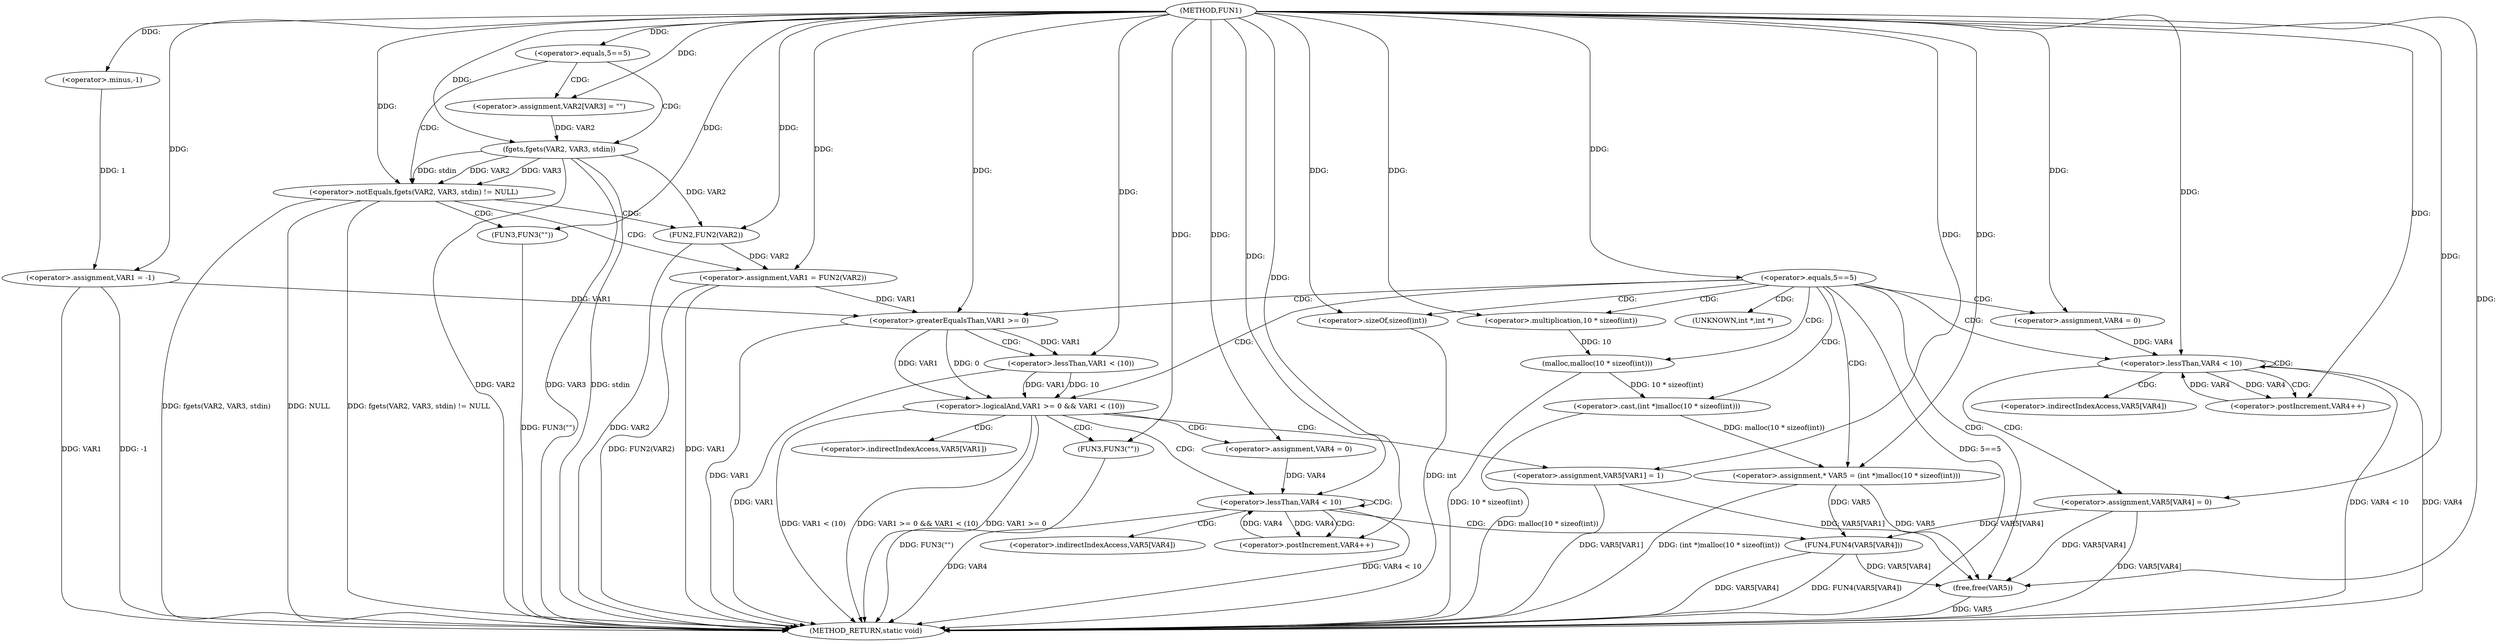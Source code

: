 digraph FUN1 {  
"1000100" [label = "(METHOD,FUN1)" ]
"1000199" [label = "(METHOD_RETURN,static void)" ]
"1000103" [label = "(<operator>.assignment,VAR1 = -1)" ]
"1000105" [label = "(<operator>.minus,-1)" ]
"1000108" [label = "(<operator>.equals,5==5)" ]
"1000114" [label = "(<operator>.assignment,VAR2[VAR3] = \"\")" ]
"1000118" [label = "(<operator>.notEquals,fgets(VAR2, VAR3, stdin) != NULL)" ]
"1000119" [label = "(fgets,fgets(VAR2, VAR3, stdin))" ]
"1000125" [label = "(<operator>.assignment,VAR1 = FUN2(VAR2))" ]
"1000127" [label = "(FUN2,FUN2(VAR2))" ]
"1000131" [label = "(FUN3,FUN3(\"\"))" ]
"1000134" [label = "(<operator>.equals,5==5)" ]
"1000141" [label = "(<operator>.assignment,* VAR5 = (int *)malloc(10 * sizeof(int)))" ]
"1000143" [label = "(<operator>.cast,(int *)malloc(10 * sizeof(int)))" ]
"1000145" [label = "(malloc,malloc(10 * sizeof(int)))" ]
"1000146" [label = "(<operator>.multiplication,10 * sizeof(int))" ]
"1000148" [label = "(<operator>.sizeOf,sizeof(int))" ]
"1000151" [label = "(<operator>.assignment,VAR4 = 0)" ]
"1000154" [label = "(<operator>.lessThan,VAR4 < 10)" ]
"1000157" [label = "(<operator>.postIncrement,VAR4++)" ]
"1000160" [label = "(<operator>.assignment,VAR5[VAR4] = 0)" ]
"1000166" [label = "(<operator>.logicalAnd,VAR1 >= 0 && VAR1 < (10))" ]
"1000167" [label = "(<operator>.greaterEqualsThan,VAR1 >= 0)" ]
"1000170" [label = "(<operator>.lessThan,VAR1 < (10))" ]
"1000174" [label = "(<operator>.assignment,VAR5[VAR1] = 1)" ]
"1000180" [label = "(<operator>.assignment,VAR4 = 0)" ]
"1000183" [label = "(<operator>.lessThan,VAR4 < 10)" ]
"1000186" [label = "(<operator>.postIncrement,VAR4++)" ]
"1000189" [label = "(FUN4,FUN4(VAR5[VAR4]))" ]
"1000195" [label = "(FUN3,FUN3(\"\"))" ]
"1000197" [label = "(free,free(VAR5))" ]
"1000144" [label = "(UNKNOWN,int *,int *)" ]
"1000161" [label = "(<operator>.indirectIndexAccess,VAR5[VAR4])" ]
"1000175" [label = "(<operator>.indirectIndexAccess,VAR5[VAR1])" ]
"1000190" [label = "(<operator>.indirectIndexAccess,VAR5[VAR4])" ]
  "1000189" -> "1000199"  [ label = "DDG: VAR5[VAR4]"] 
  "1000103" -> "1000199"  [ label = "DDG: VAR1"] 
  "1000103" -> "1000199"  [ label = "DDG: -1"] 
  "1000125" -> "1000199"  [ label = "DDG: FUN2(VAR2)"] 
  "1000118" -> "1000199"  [ label = "DDG: fgets(VAR2, VAR3, stdin) != NULL"] 
  "1000154" -> "1000199"  [ label = "DDG: VAR4 < 10"] 
  "1000119" -> "1000199"  [ label = "DDG: VAR2"] 
  "1000166" -> "1000199"  [ label = "DDG: VAR1 < (10)"] 
  "1000127" -> "1000199"  [ label = "DDG: VAR2"] 
  "1000118" -> "1000199"  [ label = "DDG: fgets(VAR2, VAR3, stdin)"] 
  "1000145" -> "1000199"  [ label = "DDG: 10 * sizeof(int)"] 
  "1000167" -> "1000199"  [ label = "DDG: VAR1"] 
  "1000125" -> "1000199"  [ label = "DDG: VAR1"] 
  "1000189" -> "1000199"  [ label = "DDG: FUN4(VAR5[VAR4])"] 
  "1000118" -> "1000199"  [ label = "DDG: NULL"] 
  "1000166" -> "1000199"  [ label = "DDG: VAR1 >= 0 && VAR1 < (10)"] 
  "1000195" -> "1000199"  [ label = "DDG: FUN3(\"\")"] 
  "1000183" -> "1000199"  [ label = "DDG: VAR4"] 
  "1000154" -> "1000199"  [ label = "DDG: VAR4"] 
  "1000166" -> "1000199"  [ label = "DDG: VAR1 >= 0"] 
  "1000134" -> "1000199"  [ label = "DDG: 5==5"] 
  "1000119" -> "1000199"  [ label = "DDG: VAR3"] 
  "1000148" -> "1000199"  [ label = "DDG: int"] 
  "1000141" -> "1000199"  [ label = "DDG: (int *)malloc(10 * sizeof(int))"] 
  "1000119" -> "1000199"  [ label = "DDG: stdin"] 
  "1000143" -> "1000199"  [ label = "DDG: malloc(10 * sizeof(int))"] 
  "1000170" -> "1000199"  [ label = "DDG: VAR1"] 
  "1000160" -> "1000199"  [ label = "DDG: VAR5[VAR4]"] 
  "1000183" -> "1000199"  [ label = "DDG: VAR4 < 10"] 
  "1000174" -> "1000199"  [ label = "DDG: VAR5[VAR1]"] 
  "1000131" -> "1000199"  [ label = "DDG: FUN3(\"\")"] 
  "1000197" -> "1000199"  [ label = "DDG: VAR5"] 
  "1000105" -> "1000103"  [ label = "DDG: 1"] 
  "1000100" -> "1000103"  [ label = "DDG: "] 
  "1000100" -> "1000105"  [ label = "DDG: "] 
  "1000100" -> "1000108"  [ label = "DDG: "] 
  "1000100" -> "1000114"  [ label = "DDG: "] 
  "1000119" -> "1000118"  [ label = "DDG: VAR2"] 
  "1000119" -> "1000118"  [ label = "DDG: VAR3"] 
  "1000119" -> "1000118"  [ label = "DDG: stdin"] 
  "1000114" -> "1000119"  [ label = "DDG: VAR2"] 
  "1000100" -> "1000119"  [ label = "DDG: "] 
  "1000100" -> "1000118"  [ label = "DDG: "] 
  "1000127" -> "1000125"  [ label = "DDG: VAR2"] 
  "1000100" -> "1000125"  [ label = "DDG: "] 
  "1000119" -> "1000127"  [ label = "DDG: VAR2"] 
  "1000100" -> "1000127"  [ label = "DDG: "] 
  "1000100" -> "1000131"  [ label = "DDG: "] 
  "1000100" -> "1000134"  [ label = "DDG: "] 
  "1000143" -> "1000141"  [ label = "DDG: malloc(10 * sizeof(int))"] 
  "1000100" -> "1000141"  [ label = "DDG: "] 
  "1000145" -> "1000143"  [ label = "DDG: 10 * sizeof(int)"] 
  "1000146" -> "1000145"  [ label = "DDG: 10"] 
  "1000100" -> "1000146"  [ label = "DDG: "] 
  "1000100" -> "1000148"  [ label = "DDG: "] 
  "1000100" -> "1000151"  [ label = "DDG: "] 
  "1000151" -> "1000154"  [ label = "DDG: VAR4"] 
  "1000157" -> "1000154"  [ label = "DDG: VAR4"] 
  "1000100" -> "1000154"  [ label = "DDG: "] 
  "1000154" -> "1000157"  [ label = "DDG: VAR4"] 
  "1000100" -> "1000157"  [ label = "DDG: "] 
  "1000100" -> "1000160"  [ label = "DDG: "] 
  "1000167" -> "1000166"  [ label = "DDG: VAR1"] 
  "1000167" -> "1000166"  [ label = "DDG: 0"] 
  "1000125" -> "1000167"  [ label = "DDG: VAR1"] 
  "1000103" -> "1000167"  [ label = "DDG: VAR1"] 
  "1000100" -> "1000167"  [ label = "DDG: "] 
  "1000170" -> "1000166"  [ label = "DDG: VAR1"] 
  "1000170" -> "1000166"  [ label = "DDG: 10"] 
  "1000167" -> "1000170"  [ label = "DDG: VAR1"] 
  "1000100" -> "1000170"  [ label = "DDG: "] 
  "1000100" -> "1000174"  [ label = "DDG: "] 
  "1000100" -> "1000180"  [ label = "DDG: "] 
  "1000186" -> "1000183"  [ label = "DDG: VAR4"] 
  "1000180" -> "1000183"  [ label = "DDG: VAR4"] 
  "1000100" -> "1000183"  [ label = "DDG: "] 
  "1000183" -> "1000186"  [ label = "DDG: VAR4"] 
  "1000100" -> "1000186"  [ label = "DDG: "] 
  "1000141" -> "1000189"  [ label = "DDG: VAR5"] 
  "1000160" -> "1000189"  [ label = "DDG: VAR5[VAR4]"] 
  "1000100" -> "1000195"  [ label = "DDG: "] 
  "1000141" -> "1000197"  [ label = "DDG: VAR5"] 
  "1000189" -> "1000197"  [ label = "DDG: VAR5[VAR4]"] 
  "1000160" -> "1000197"  [ label = "DDG: VAR5[VAR4]"] 
  "1000174" -> "1000197"  [ label = "DDG: VAR5[VAR1]"] 
  "1000100" -> "1000197"  [ label = "DDG: "] 
  "1000108" -> "1000119"  [ label = "CDG: "] 
  "1000108" -> "1000114"  [ label = "CDG: "] 
  "1000108" -> "1000118"  [ label = "CDG: "] 
  "1000118" -> "1000125"  [ label = "CDG: "] 
  "1000118" -> "1000127"  [ label = "CDG: "] 
  "1000118" -> "1000131"  [ label = "CDG: "] 
  "1000134" -> "1000141"  [ label = "CDG: "] 
  "1000134" -> "1000197"  [ label = "CDG: "] 
  "1000134" -> "1000166"  [ label = "CDG: "] 
  "1000134" -> "1000148"  [ label = "CDG: "] 
  "1000134" -> "1000144"  [ label = "CDG: "] 
  "1000134" -> "1000143"  [ label = "CDG: "] 
  "1000134" -> "1000167"  [ label = "CDG: "] 
  "1000134" -> "1000154"  [ label = "CDG: "] 
  "1000134" -> "1000151"  [ label = "CDG: "] 
  "1000134" -> "1000145"  [ label = "CDG: "] 
  "1000134" -> "1000146"  [ label = "CDG: "] 
  "1000154" -> "1000161"  [ label = "CDG: "] 
  "1000154" -> "1000157"  [ label = "CDG: "] 
  "1000154" -> "1000154"  [ label = "CDG: "] 
  "1000154" -> "1000160"  [ label = "CDG: "] 
  "1000166" -> "1000174"  [ label = "CDG: "] 
  "1000166" -> "1000195"  [ label = "CDG: "] 
  "1000166" -> "1000180"  [ label = "CDG: "] 
  "1000166" -> "1000183"  [ label = "CDG: "] 
  "1000166" -> "1000175"  [ label = "CDG: "] 
  "1000167" -> "1000170"  [ label = "CDG: "] 
  "1000183" -> "1000186"  [ label = "CDG: "] 
  "1000183" -> "1000183"  [ label = "CDG: "] 
  "1000183" -> "1000189"  [ label = "CDG: "] 
  "1000183" -> "1000190"  [ label = "CDG: "] 
}
